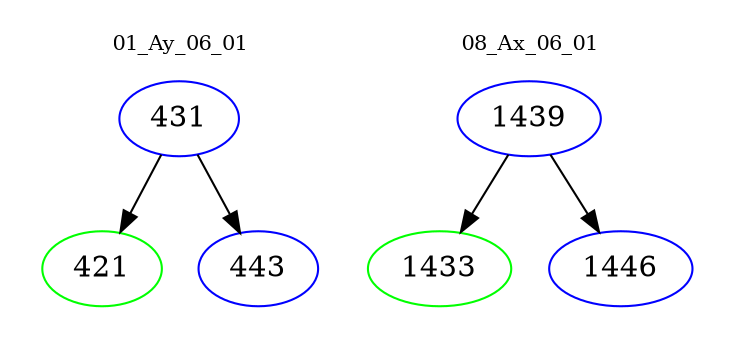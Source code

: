 digraph{
subgraph cluster_0 {
color = white
label = "01_Ay_06_01";
fontsize=10;
T0_431 [label="431", color="blue"]
T0_431 -> T0_421 [color="black"]
T0_421 [label="421", color="green"]
T0_431 -> T0_443 [color="black"]
T0_443 [label="443", color="blue"]
}
subgraph cluster_1 {
color = white
label = "08_Ax_06_01";
fontsize=10;
T1_1439 [label="1439", color="blue"]
T1_1439 -> T1_1433 [color="black"]
T1_1433 [label="1433", color="green"]
T1_1439 -> T1_1446 [color="black"]
T1_1446 [label="1446", color="blue"]
}
}
